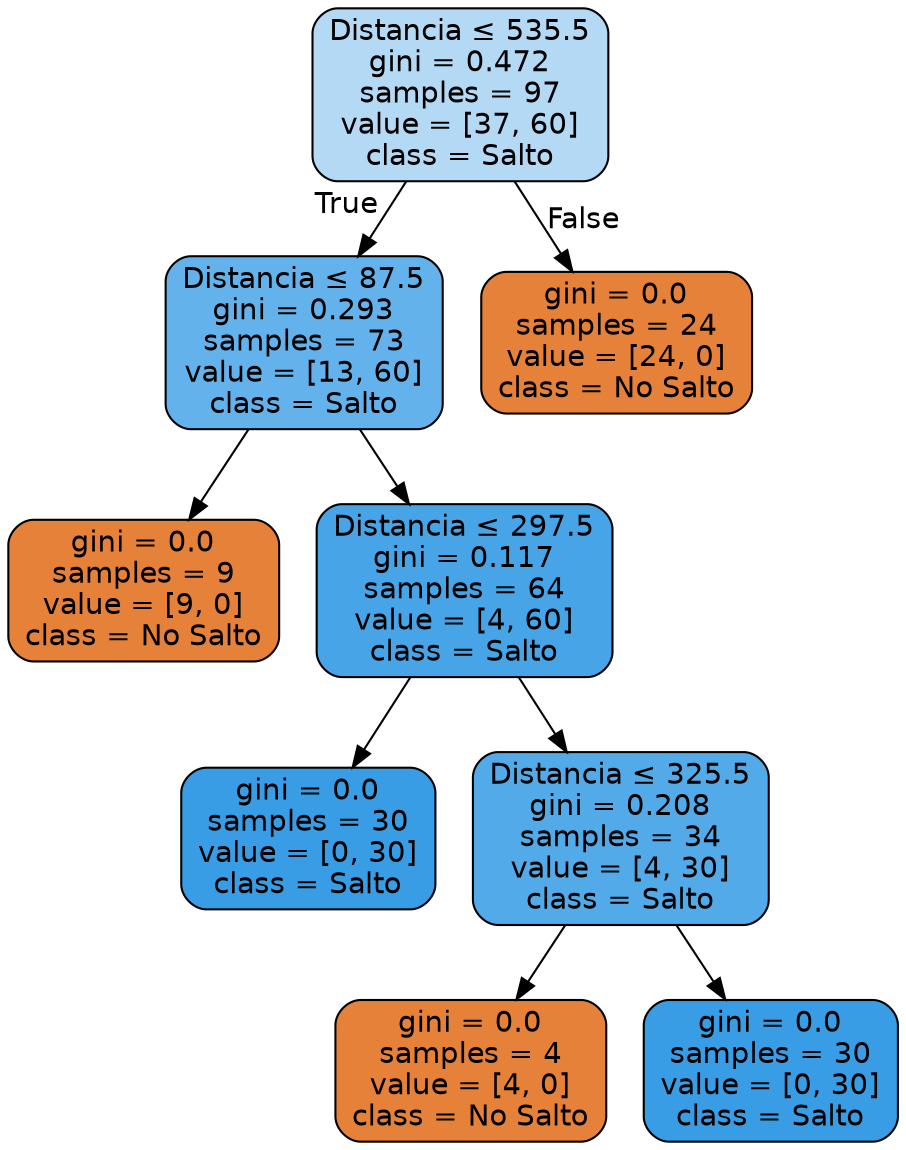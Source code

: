digraph Tree {
node [shape=box, style="filled, rounded", color="black", fontname="helvetica"] ;
edge [fontname="helvetica"] ;
0 [label=<Distancia &le; 535.5<br/>gini = 0.472<br/>samples = 97<br/>value = [37, 60]<br/>class = Salto>, fillcolor="#b3d9f5"] ;
1 [label=<Distancia &le; 87.5<br/>gini = 0.293<br/>samples = 73<br/>value = [13, 60]<br/>class = Salto>, fillcolor="#64b2eb"] ;
0 -> 1 [labeldistance=2.5, labelangle=45, headlabel="True"] ;
2 [label=<gini = 0.0<br/>samples = 9<br/>value = [9, 0]<br/>class = No Salto>, fillcolor="#e58139"] ;
1 -> 2 ;
3 [label=<Distancia &le; 297.5<br/>gini = 0.117<br/>samples = 64<br/>value = [4, 60]<br/>class = Salto>, fillcolor="#46a4e7"] ;
1 -> 3 ;
4 [label=<gini = 0.0<br/>samples = 30<br/>value = [0, 30]<br/>class = Salto>, fillcolor="#399de5"] ;
3 -> 4 ;
5 [label=<Distancia &le; 325.5<br/>gini = 0.208<br/>samples = 34<br/>value = [4, 30]<br/>class = Salto>, fillcolor="#53aae8"] ;
3 -> 5 ;
6 [label=<gini = 0.0<br/>samples = 4<br/>value = [4, 0]<br/>class = No Salto>, fillcolor="#e58139"] ;
5 -> 6 ;
7 [label=<gini = 0.0<br/>samples = 30<br/>value = [0, 30]<br/>class = Salto>, fillcolor="#399de5"] ;
5 -> 7 ;
8 [label=<gini = 0.0<br/>samples = 24<br/>value = [24, 0]<br/>class = No Salto>, fillcolor="#e58139"] ;
0 -> 8 [labeldistance=2.5, labelangle=-45, headlabel="False"] ;
}

